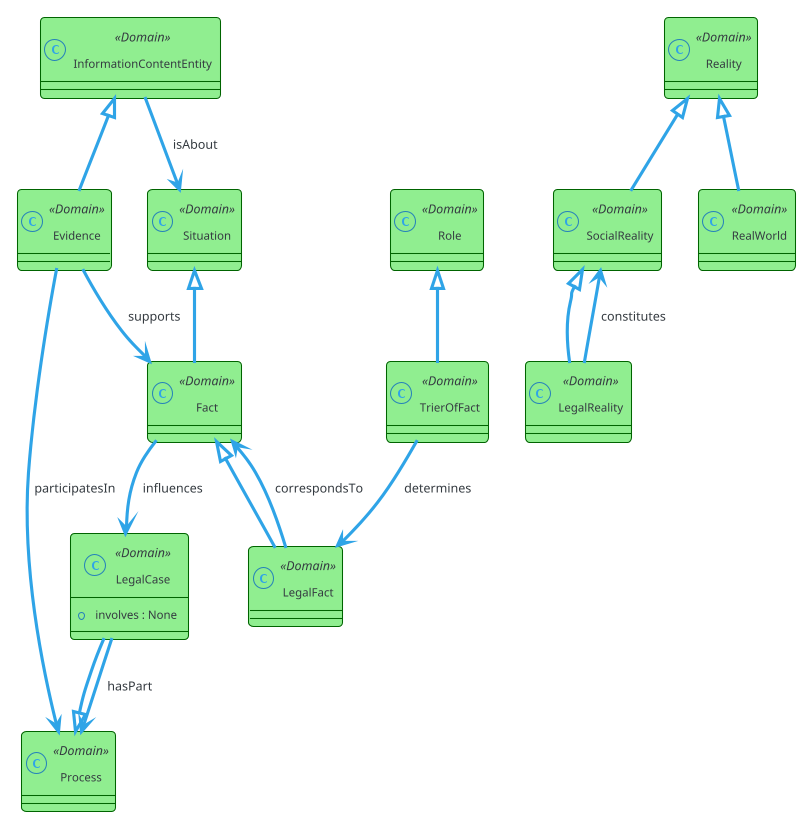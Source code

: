 @startuml
' Ontology Class Diagram
' Ontology: 731488bfe8e3458cbb889f5be09cf4c1
' Generated by FOL-BFO-OWL Tester

' Use dark blue theme
!theme cerulean-outline

' Styling options
skinparam class {
  BackgroundColor<<BFO>> LightBlue
  BorderColor<<BFO>> DarkBlue
  BackgroundColor<<Domain>> LightGreen
  BorderColor<<Domain>> DarkGreen
  BackgroundColor<<Individual>> White
  BorderColor<<Individual>> Gray
}

' Class definitions
class "InformationContentEntity" <<Domain>>
class "Evidence" <<Domain>>
"InformationContentEntity" <|-- "Evidence"
class "Situation" <<Domain>>
class "Fact" <<Domain>>
"Situation" <|-- "Fact"
class "LegalFact" <<Domain>>
"Fact" <|-- "LegalFact"
class "Role" <<Domain>>
class "TrierOfFact" <<Domain>>
"Role" <|-- "TrierOfFact"
class "Process" <<Domain>>
class "LegalCase" <<Domain>>
"LegalCase" : +involves : None
"Process" <|-- "LegalCase"
class "Reality" <<Domain>>
class "SocialReality" <<Domain>>
"Reality" <|-- "SocialReality"
class "LegalReality" <<Domain>>
"SocialReality" <|-- "LegalReality"
class "RealWorld" <<Domain>>
"Reality" <|-- "RealWorld"

' Object properties
"LegalCase" --> "Process" : hasPart
"Evidence" --> "Process" : participatesIn
"InformationContentEntity" --> "Situation" : isAbout
"Evidence" --> "Fact" : supports
"TrierOfFact" --> "LegalFact" : determines
"Fact" --> "LegalCase" : influences
"LegalReality" --> "SocialReality" : constitutes
"LegalFact" --> "Fact" : correspondsTo

@enduml